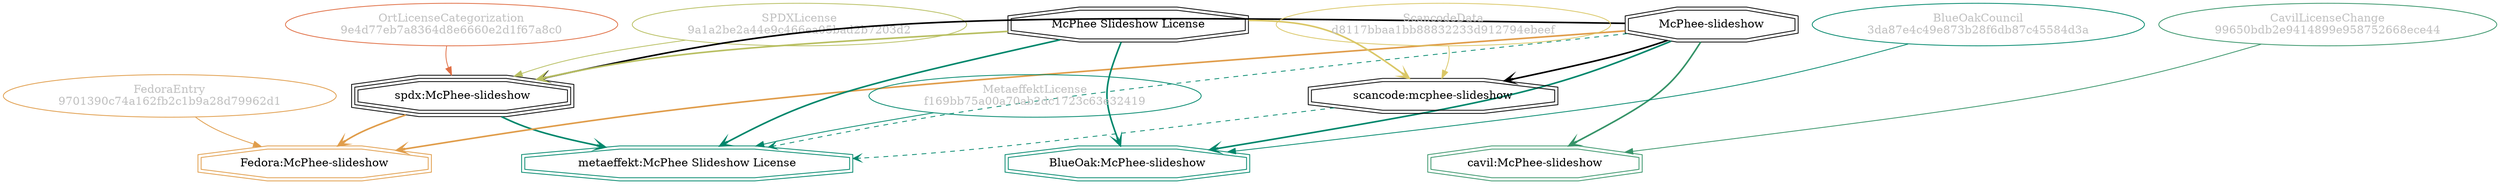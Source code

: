 strict digraph {
    node [shape=box];
    graph [splines=curved];
    2935 [label="SPDXLicense\n9a1a2be2a44e9c466ea05bad2b7203d2"
         ,fontcolor=gray
         ,color="#b8bf62"
         ,fillcolor="beige;1"
         ,shape=ellipse];
    2936 [label="spdx:McPhee-slideshow"
         ,shape=tripleoctagon];
    2937 [label="McPhee-slideshow"
         ,shape=doubleoctagon];
    2938 [label="McPhee Slideshow License"
         ,shape=doubleoctagon];
    8155 [label="FedoraEntry\n9701390c74a162fb2c1b9a28d79962d1"
         ,fontcolor=gray
         ,color="#e09d4b"
         ,fillcolor="beige;1"
         ,shape=ellipse];
    8156 [label="Fedora:McPhee-slideshow"
         ,color="#e09d4b"
         ,shape=doubleoctagon];
    9133 [label="BlueOakCouncil\n3da87e4c49e873b28f6db87c45584d3a"
         ,fontcolor=gray
         ,color="#00876c"
         ,fillcolor="beige;1"
         ,shape=ellipse];
    9134 [label="BlueOak:McPhee-slideshow"
         ,color="#00876c"
         ,shape=doubleoctagon];
    19067 [label="ScancodeData\nd8117bbaa1bb88832233d912794ebeef"
          ,fontcolor=gray
          ,color="#dac767"
          ,fillcolor="beige;1"
          ,shape=ellipse];
    19068 [label="scancode:mcphee-slideshow"
          ,shape=doubleoctagon];
    35079 [label="OrtLicenseCategorization\n9e4d77eb7a8364d8e6660e2d1f67a8c0"
          ,fontcolor=gray
          ,color="#e06f45"
          ,fillcolor="beige;1"
          ,shape=ellipse];
    37147 [label="CavilLicenseChange\n99650bdb2e9414899e958752668ece44"
          ,fontcolor=gray
          ,color="#379469"
          ,fillcolor="beige;1"
          ,shape=ellipse];
    37148 [label="cavil:McPhee-slideshow"
          ,color="#379469"
          ,shape=doubleoctagon];
    45615 [label="MetaeffektLicense\nf169bb75a00a70ab2dc1723c63e32419"
          ,fontcolor=gray
          ,color="#00876c"
          ,fillcolor="beige;1"
          ,shape=ellipse];
    45616 [label="metaeffekt:McPhee Slideshow License"
          ,color="#00876c"
          ,shape=doubleoctagon];
    2935 -> 2936 [weight=0.5
                 ,color="#b8bf62"];
    2936 -> 8156 [style=bold
                 ,arrowhead=vee
                 ,weight=0.7
                 ,color="#e09d4b"];
    2936 -> 45616 [style=bold
                  ,arrowhead=vee
                  ,weight=0.7
                  ,color="#00876c"];
    2937 -> 2936 [style=bold
                 ,arrowhead=vee
                 ,weight=0.7];
    2937 -> 8156 [style=bold
                 ,arrowhead=vee
                 ,weight=0.7
                 ,color="#e09d4b"];
    2937 -> 9134 [style=bold
                 ,arrowhead=vee
                 ,weight=0.7
                 ,color="#00876c"];
    2937 -> 19068 [style=bold
                  ,arrowhead=vee
                  ,weight=0.7];
    2937 -> 37148 [style=bold
                  ,arrowhead=vee
                  ,weight=0.7
                  ,color="#379469"];
    2937 -> 37148 [style=bold
                  ,arrowhead=vee
                  ,weight=0.7
                  ,color="#379469"];
    2937 -> 45616 [style=dashed
                  ,arrowhead=vee
                  ,weight=0.5
                  ,color="#00876c"];
    2938 -> 2936 [style=bold
                 ,arrowhead=vee
                 ,weight=0.7
                 ,color="#b8bf62"];
    2938 -> 9134 [style=bold
                 ,arrowhead=vee
                 ,weight=0.7
                 ,color="#00876c"];
    2938 -> 19068 [style=bold
                  ,arrowhead=vee
                  ,weight=0.7
                  ,color="#dac767"];
    2938 -> 45616 [style=bold
                  ,arrowhead=vee
                  ,weight=0.7
                  ,color="#00876c"];
    2938 -> 45616 [style=bold
                  ,arrowhead=vee
                  ,weight=0.7
                  ,color="#00876c"];
    8155 -> 8156 [weight=0.5
                 ,color="#e09d4b"];
    9133 -> 9134 [weight=0.5
                 ,color="#00876c"];
    19067 -> 19068 [weight=0.5
                   ,color="#dac767"];
    19068 -> 45616 [style=dashed
                   ,arrowhead=vee
                   ,weight=0.5
                   ,color="#00876c"];
    35079 -> 2936 [weight=0.5
                  ,color="#e06f45"];
    37147 -> 37148 [weight=0.5
                   ,color="#379469"];
    45615 -> 45616 [weight=0.5
                   ,color="#00876c"];
}
